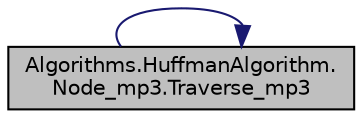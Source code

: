 digraph "Algorithms.HuffmanAlgorithm.Node_mp3.Traverse_mp3"
{
 // INTERACTIVE_SVG=YES
 // LATEX_PDF_SIZE
  edge [fontname="Helvetica",fontsize="10",labelfontname="Helvetica",labelfontsize="10"];
  node [fontname="Helvetica",fontsize="10",shape=record];
  rankdir="LR";
  Node1 [label="Algorithms.HuffmanAlgorithm.\lNode_mp3.Traverse_mp3",height=0.2,width=0.4,color="black", fillcolor="grey75", style="filled", fontcolor="black",tooltip="Traverse the Huffman tree to find the bit sequence for the specified symbol."];
  Node1 -> Node1 [color="midnightblue",fontsize="10",style="solid",fontname="Helvetica"];
}
